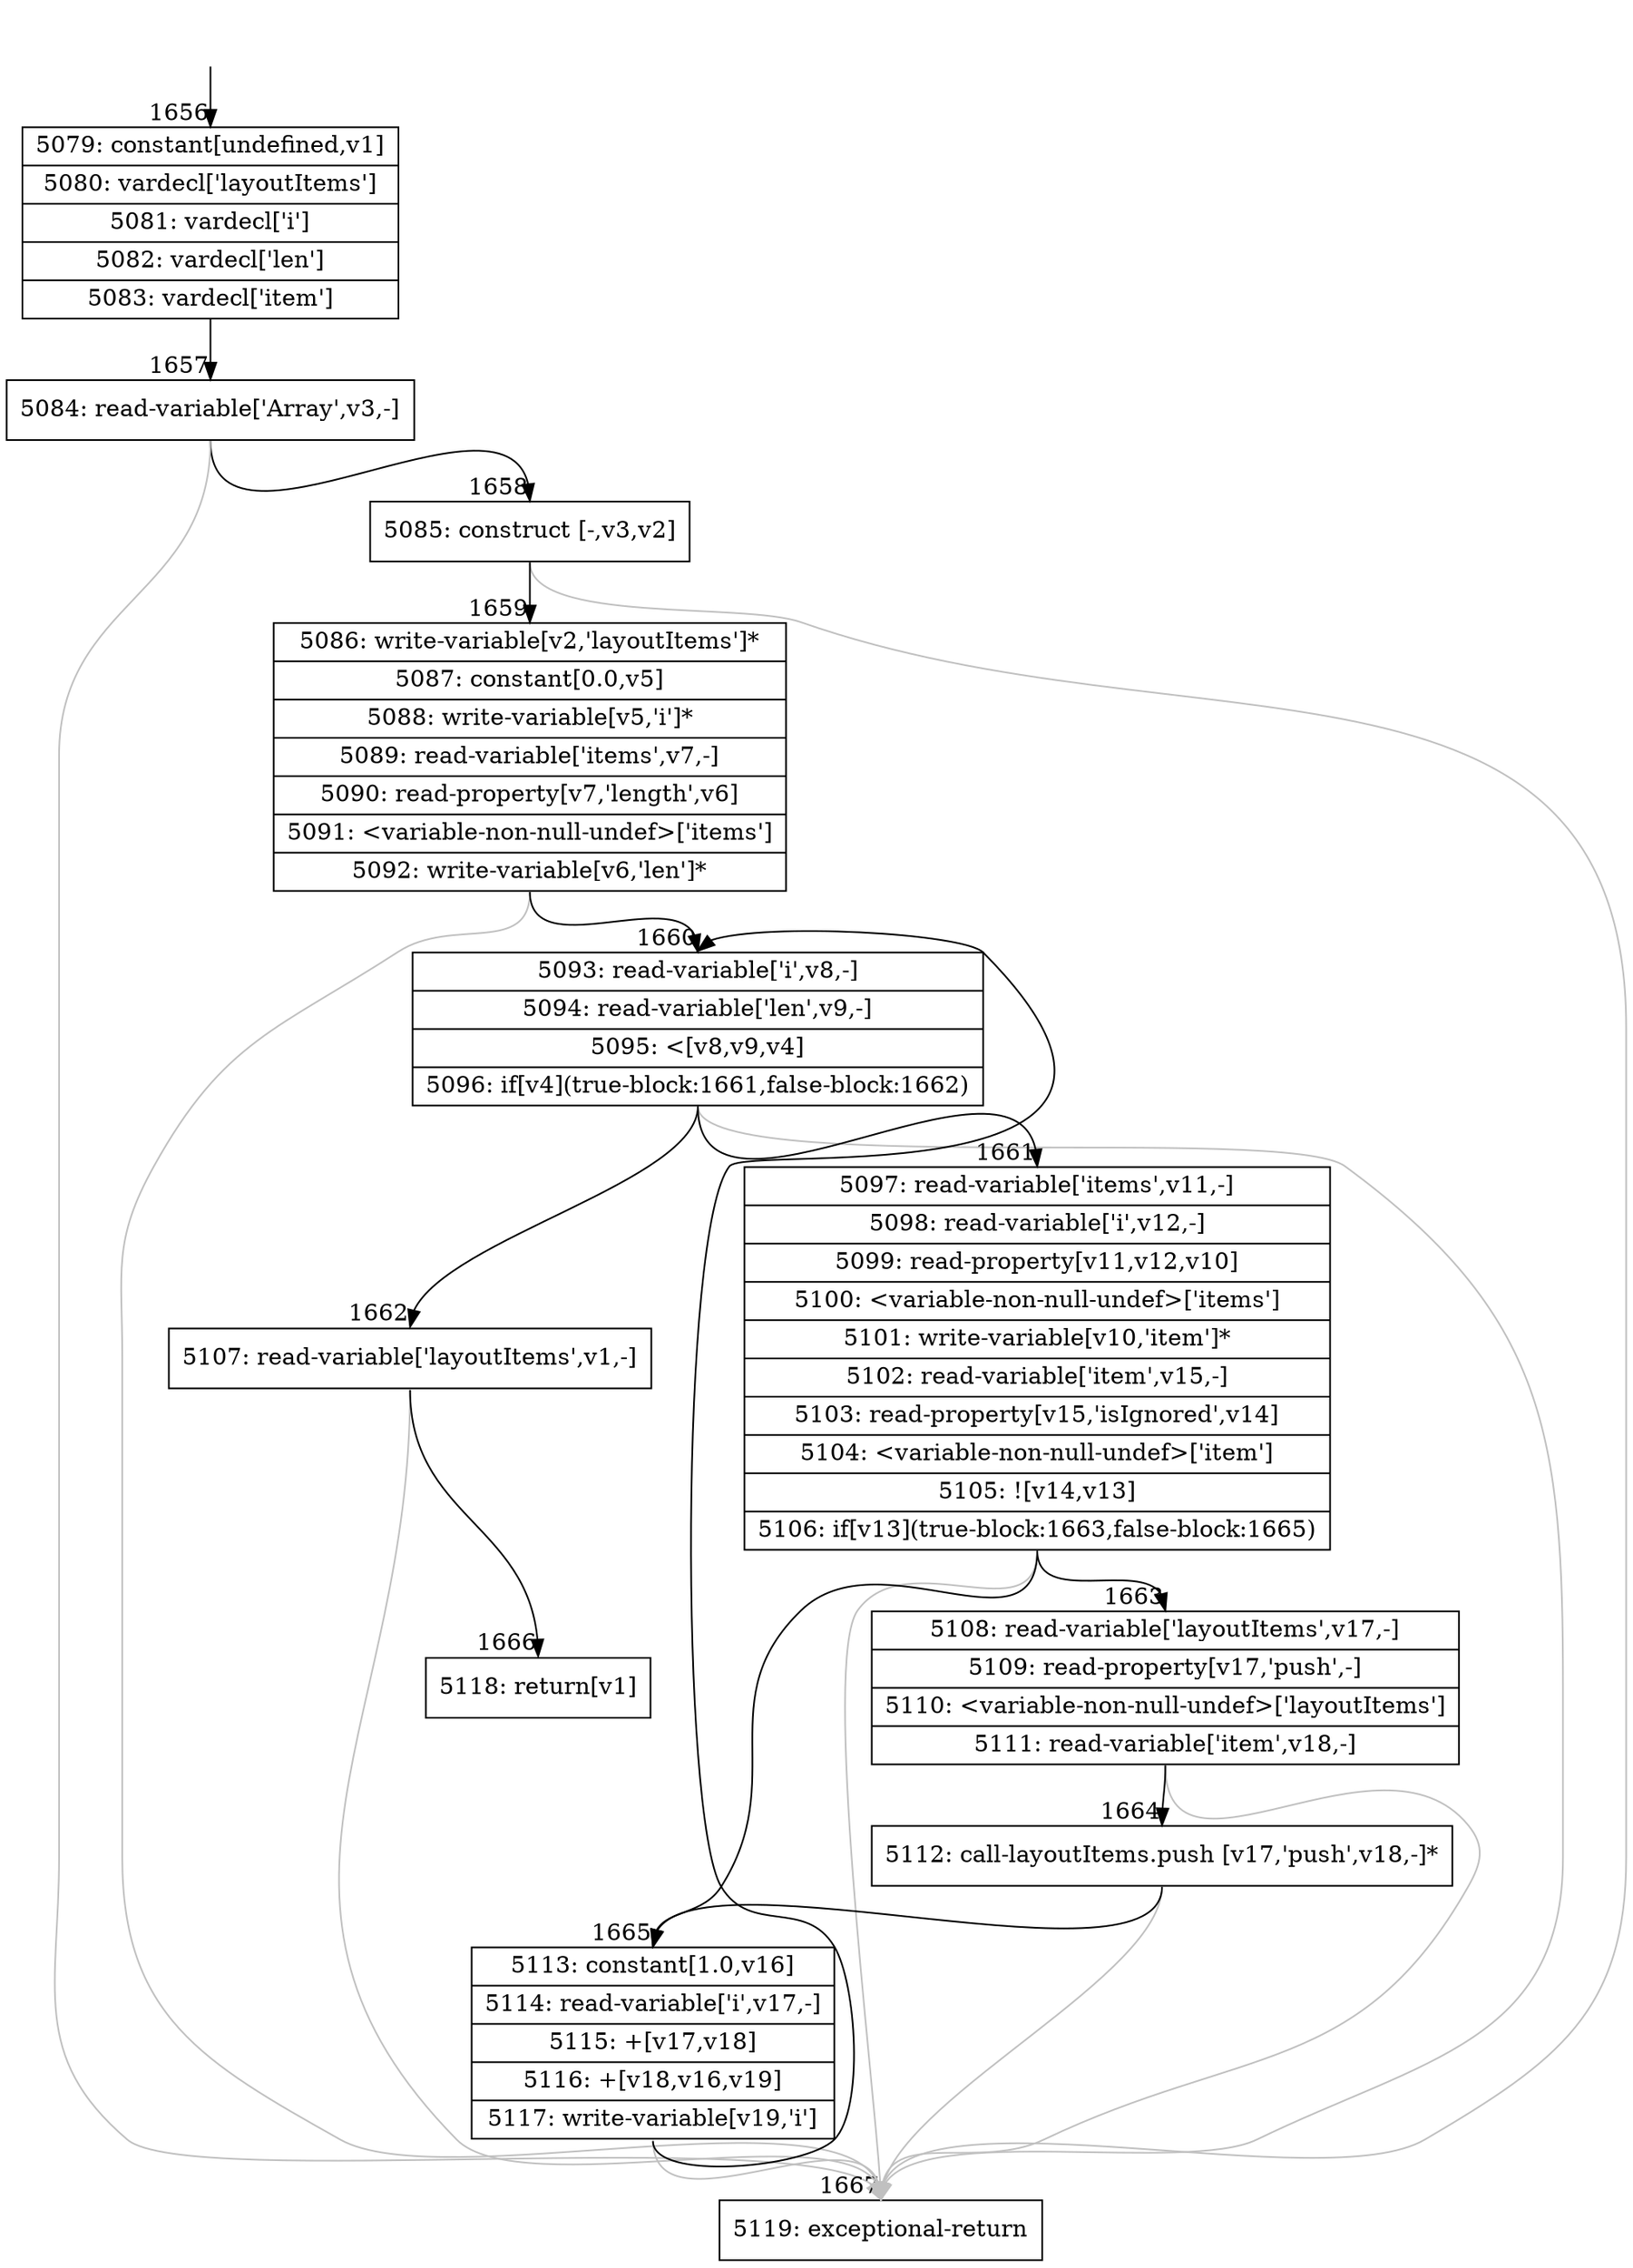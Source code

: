 digraph {
rankdir="TD"
BB_entry151[shape=none,label=""];
BB_entry151 -> BB1656 [tailport=s, headport=n, headlabel="    1656"]
BB1656 [shape=record label="{5079: constant[undefined,v1]|5080: vardecl['layoutItems']|5081: vardecl['i']|5082: vardecl['len']|5083: vardecl['item']}" ] 
BB1656 -> BB1657 [tailport=s, headport=n, headlabel="      1657"]
BB1657 [shape=record label="{5084: read-variable['Array',v3,-]}" ] 
BB1657 -> BB1658 [tailport=s, headport=n, headlabel="      1658"]
BB1657 -> BB1667 [tailport=s, headport=n, color=gray, headlabel="      1667"]
BB1658 [shape=record label="{5085: construct [-,v3,v2]}" ] 
BB1658 -> BB1659 [tailport=s, headport=n, headlabel="      1659"]
BB1658 -> BB1667 [tailport=s, headport=n, color=gray]
BB1659 [shape=record label="{5086: write-variable[v2,'layoutItems']*|5087: constant[0.0,v5]|5088: write-variable[v5,'i']*|5089: read-variable['items',v7,-]|5090: read-property[v7,'length',v6]|5091: \<variable-non-null-undef\>['items']|5092: write-variable[v6,'len']*}" ] 
BB1659 -> BB1660 [tailport=s, headport=n, headlabel="      1660"]
BB1659 -> BB1667 [tailport=s, headport=n, color=gray]
BB1660 [shape=record label="{5093: read-variable['i',v8,-]|5094: read-variable['len',v9,-]|5095: \<[v8,v9,v4]|5096: if[v4](true-block:1661,false-block:1662)}" ] 
BB1660 -> BB1661 [tailport=s, headport=n, headlabel="      1661"]
BB1660 -> BB1662 [tailport=s, headport=n, headlabel="      1662"]
BB1660 -> BB1667 [tailport=s, headport=n, color=gray]
BB1661 [shape=record label="{5097: read-variable['items',v11,-]|5098: read-variable['i',v12,-]|5099: read-property[v11,v12,v10]|5100: \<variable-non-null-undef\>['items']|5101: write-variable[v10,'item']*|5102: read-variable['item',v15,-]|5103: read-property[v15,'isIgnored',v14]|5104: \<variable-non-null-undef\>['item']|5105: ![v14,v13]|5106: if[v13](true-block:1663,false-block:1665)}" ] 
BB1661 -> BB1663 [tailport=s, headport=n, headlabel="      1663"]
BB1661 -> BB1665 [tailport=s, headport=n, headlabel="      1665"]
BB1661 -> BB1667 [tailport=s, headport=n, color=gray]
BB1662 [shape=record label="{5107: read-variable['layoutItems',v1,-]}" ] 
BB1662 -> BB1666 [tailport=s, headport=n, headlabel="      1666"]
BB1662 -> BB1667 [tailport=s, headport=n, color=gray]
BB1663 [shape=record label="{5108: read-variable['layoutItems',v17,-]|5109: read-property[v17,'push',-]|5110: \<variable-non-null-undef\>['layoutItems']|5111: read-variable['item',v18,-]}" ] 
BB1663 -> BB1664 [tailport=s, headport=n, headlabel="      1664"]
BB1663 -> BB1667 [tailport=s, headport=n, color=gray]
BB1664 [shape=record label="{5112: call-layoutItems.push [v17,'push',v18,-]*}" ] 
BB1664 -> BB1665 [tailport=s, headport=n]
BB1664 -> BB1667 [tailport=s, headport=n, color=gray]
BB1665 [shape=record label="{5113: constant[1.0,v16]|5114: read-variable['i',v17,-]|5115: +[v17,v18]|5116: +[v18,v16,v19]|5117: write-variable[v19,'i']}" ] 
BB1665 -> BB1660 [tailport=s, headport=n]
BB1665 -> BB1667 [tailport=s, headport=n, color=gray]
BB1666 [shape=record label="{5118: return[v1]}" ] 
BB1667 [shape=record label="{5119: exceptional-return}" ] 
//#$~ 2324
}
